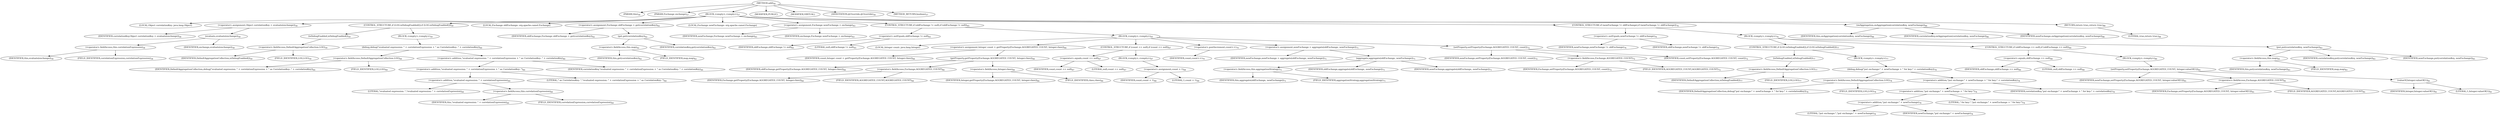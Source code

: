 digraph "add" {  
"101" [label = <(METHOD,add)<SUB>56</SUB>> ]
"7" [label = <(PARAM,this)<SUB>56</SUB>> ]
"102" [label = <(PARAM,Exchange exchange)<SUB>57</SUB>> ]
"103" [label = <(BLOCK,&lt;empty&gt;,&lt;empty&gt;)<SUB>57</SUB>> ]
"104" [label = <(LOCAL,Object correlationKey: java.lang.Object)> ]
"105" [label = <(&lt;operator&gt;.assignment,Object correlationKey = evaluate(exchange))<SUB>58</SUB>> ]
"106" [label = <(IDENTIFIER,correlationKey,Object correlationKey = evaluate(exchange))<SUB>58</SUB>> ]
"107" [label = <(evaluate,evaluate(exchange))<SUB>58</SUB>> ]
"108" [label = <(&lt;operator&gt;.fieldAccess,this.correlationExpression)<SUB>58</SUB>> ]
"109" [label = <(IDENTIFIER,this,evaluate(exchange))<SUB>58</SUB>> ]
"110" [label = <(FIELD_IDENTIFIER,correlationExpression,correlationExpression)<SUB>58</SUB>> ]
"111" [label = <(IDENTIFIER,exchange,evaluate(exchange))<SUB>58</SUB>> ]
"112" [label = <(CONTROL_STRUCTURE,if (LOG.isDebugEnabled()),if (LOG.isDebugEnabled()))<SUB>59</SUB>> ]
"113" [label = <(isDebugEnabled,isDebugEnabled())<SUB>59</SUB>> ]
"114" [label = <(&lt;operator&gt;.fieldAccess,DefaultAggregationCollection.LOG)<SUB>59</SUB>> ]
"115" [label = <(IDENTIFIER,DefaultAggregationCollection,isDebugEnabled())<SUB>59</SUB>> ]
"116" [label = <(FIELD_IDENTIFIER,LOG,LOG)<SUB>59</SUB>> ]
"117" [label = <(BLOCK,&lt;empty&gt;,&lt;empty&gt;)<SUB>59</SUB>> ]
"118" [label = <(debug,debug(&quot;evaluated expression: &quot; + correlationExpression + &quot; as CorrelationKey: &quot; + correlationKey))<SUB>60</SUB>> ]
"119" [label = <(&lt;operator&gt;.fieldAccess,DefaultAggregationCollection.LOG)<SUB>60</SUB>> ]
"120" [label = <(IDENTIFIER,DefaultAggregationCollection,debug(&quot;evaluated expression: &quot; + correlationExpression + &quot; as CorrelationKey: &quot; + correlationKey))<SUB>60</SUB>> ]
"121" [label = <(FIELD_IDENTIFIER,LOG,LOG)<SUB>60</SUB>> ]
"122" [label = <(&lt;operator&gt;.addition,&quot;evaluated expression: &quot; + correlationExpression + &quot; as CorrelationKey: &quot; + correlationKey)<SUB>60</SUB>> ]
"123" [label = <(&lt;operator&gt;.addition,&quot;evaluated expression: &quot; + correlationExpression + &quot; as CorrelationKey: &quot;)<SUB>60</SUB>> ]
"124" [label = <(&lt;operator&gt;.addition,&quot;evaluated expression: &quot; + correlationExpression)<SUB>60</SUB>> ]
"125" [label = <(LITERAL,&quot;evaluated expression: &quot;,&quot;evaluated expression: &quot; + correlationExpression)<SUB>60</SUB>> ]
"126" [label = <(&lt;operator&gt;.fieldAccess,this.correlationExpression)<SUB>60</SUB>> ]
"127" [label = <(IDENTIFIER,this,&quot;evaluated expression: &quot; + correlationExpression)<SUB>60</SUB>> ]
"128" [label = <(FIELD_IDENTIFIER,correlationExpression,correlationExpression)<SUB>60</SUB>> ]
"129" [label = <(LITERAL,&quot; as CorrelationKey: &quot;,&quot;evaluated expression: &quot; + correlationExpression + &quot; as CorrelationKey: &quot;)<SUB>60</SUB>> ]
"130" [label = <(IDENTIFIER,correlationKey,&quot;evaluated expression: &quot; + correlationExpression + &quot; as CorrelationKey: &quot; + correlationKey)<SUB>60</SUB>> ]
"131" [label = <(LOCAL,Exchange oldExchange: org.apache.camel.Exchange)> ]
"132" [label = <(&lt;operator&gt;.assignment,Exchange oldExchange = get(correlationKey))<SUB>62</SUB>> ]
"133" [label = <(IDENTIFIER,oldExchange,Exchange oldExchange = get(correlationKey))<SUB>62</SUB>> ]
"134" [label = <(get,get(correlationKey))<SUB>62</SUB>> ]
"135" [label = <(&lt;operator&gt;.fieldAccess,this.map)<SUB>62</SUB>> ]
"136" [label = <(IDENTIFIER,this,get(correlationKey))<SUB>62</SUB>> ]
"137" [label = <(FIELD_IDENTIFIER,map,map)<SUB>62</SUB>> ]
"138" [label = <(IDENTIFIER,correlationKey,get(correlationKey))<SUB>62</SUB>> ]
"139" [label = <(LOCAL,Exchange newExchange: org.apache.camel.Exchange)> ]
"140" [label = <(&lt;operator&gt;.assignment,Exchange newExchange = exchange)<SUB>63</SUB>> ]
"141" [label = <(IDENTIFIER,newExchange,Exchange newExchange = exchange)<SUB>63</SUB>> ]
"142" [label = <(IDENTIFIER,exchange,Exchange newExchange = exchange)<SUB>63</SUB>> ]
"143" [label = <(CONTROL_STRUCTURE,if (oldExchange != null),if (oldExchange != null))<SUB>65</SUB>> ]
"144" [label = <(&lt;operator&gt;.notEquals,oldExchange != null)<SUB>65</SUB>> ]
"145" [label = <(IDENTIFIER,oldExchange,oldExchange != null)<SUB>65</SUB>> ]
"146" [label = <(LITERAL,null,oldExchange != null)<SUB>65</SUB>> ]
"147" [label = <(BLOCK,&lt;empty&gt;,&lt;empty&gt;)<SUB>65</SUB>> ]
"148" [label = <(LOCAL,Integer count: java.lang.Integer)> ]
"149" [label = <(&lt;operator&gt;.assignment,Integer count = getProperty(Exchange.AGGREGATED_COUNT, Integer.class))<SUB>66</SUB>> ]
"150" [label = <(IDENTIFIER,count,Integer count = getProperty(Exchange.AGGREGATED_COUNT, Integer.class))<SUB>66</SUB>> ]
"151" [label = <(getProperty,getProperty(Exchange.AGGREGATED_COUNT, Integer.class))<SUB>66</SUB>> ]
"152" [label = <(IDENTIFIER,oldExchange,getProperty(Exchange.AGGREGATED_COUNT, Integer.class))<SUB>66</SUB>> ]
"153" [label = <(&lt;operator&gt;.fieldAccess,Exchange.AGGREGATED_COUNT)<SUB>66</SUB>> ]
"154" [label = <(IDENTIFIER,Exchange,getProperty(Exchange.AGGREGATED_COUNT, Integer.class))<SUB>66</SUB>> ]
"155" [label = <(FIELD_IDENTIFIER,AGGREGATED_COUNT,AGGREGATED_COUNT)<SUB>66</SUB>> ]
"156" [label = <(&lt;operator&gt;.fieldAccess,Integer.class)<SUB>66</SUB>> ]
"157" [label = <(IDENTIFIER,Integer,getProperty(Exchange.AGGREGATED_COUNT, Integer.class))<SUB>66</SUB>> ]
"158" [label = <(FIELD_IDENTIFIER,class,class)<SUB>66</SUB>> ]
"159" [label = <(CONTROL_STRUCTURE,if (count == null),if (count == null))<SUB>67</SUB>> ]
"160" [label = <(&lt;operator&gt;.equals,count == null)<SUB>67</SUB>> ]
"161" [label = <(IDENTIFIER,count,count == null)<SUB>67</SUB>> ]
"162" [label = <(LITERAL,null,count == null)<SUB>67</SUB>> ]
"163" [label = <(BLOCK,&lt;empty&gt;,&lt;empty&gt;)<SUB>67</SUB>> ]
"164" [label = <(&lt;operator&gt;.assignment,count = 1)<SUB>68</SUB>> ]
"165" [label = <(IDENTIFIER,count,count = 1)<SUB>68</SUB>> ]
"166" [label = <(LITERAL,1,count = 1)<SUB>68</SUB>> ]
"167" [label = <(&lt;operator&gt;.postIncrement,count++)<SUB>70</SUB>> ]
"168" [label = <(IDENTIFIER,count,count++)<SUB>70</SUB>> ]
"169" [label = <(&lt;operator&gt;.assignment,newExchange = aggregate(oldExchange, newExchange))<SUB>71</SUB>> ]
"170" [label = <(IDENTIFIER,newExchange,newExchange = aggregate(oldExchange, newExchange))<SUB>71</SUB>> ]
"171" [label = <(aggregate,aggregate(oldExchange, newExchange))<SUB>71</SUB>> ]
"172" [label = <(&lt;operator&gt;.fieldAccess,this.aggregationStrategy)<SUB>71</SUB>> ]
"173" [label = <(IDENTIFIER,this,aggregate(oldExchange, newExchange))<SUB>71</SUB>> ]
"174" [label = <(FIELD_IDENTIFIER,aggregationStrategy,aggregationStrategy)<SUB>71</SUB>> ]
"175" [label = <(IDENTIFIER,oldExchange,aggregate(oldExchange, newExchange))<SUB>71</SUB>> ]
"176" [label = <(IDENTIFIER,newExchange,aggregate(oldExchange, newExchange))<SUB>71</SUB>> ]
"177" [label = <(setProperty,setProperty(Exchange.AGGREGATED_COUNT, count))<SUB>72</SUB>> ]
"178" [label = <(IDENTIFIER,newExchange,setProperty(Exchange.AGGREGATED_COUNT, count))<SUB>72</SUB>> ]
"179" [label = <(&lt;operator&gt;.fieldAccess,Exchange.AGGREGATED_COUNT)<SUB>72</SUB>> ]
"180" [label = <(IDENTIFIER,Exchange,setProperty(Exchange.AGGREGATED_COUNT, count))<SUB>72</SUB>> ]
"181" [label = <(FIELD_IDENTIFIER,AGGREGATED_COUNT,AGGREGATED_COUNT)<SUB>72</SUB>> ]
"182" [label = <(IDENTIFIER,count,setProperty(Exchange.AGGREGATED_COUNT, count))<SUB>72</SUB>> ]
"183" [label = <(CONTROL_STRUCTURE,if (newExchange != oldExchange),if (newExchange != oldExchange))<SUB>76</SUB>> ]
"184" [label = <(&lt;operator&gt;.notEquals,newExchange != oldExchange)<SUB>76</SUB>> ]
"185" [label = <(IDENTIFIER,newExchange,newExchange != oldExchange)<SUB>76</SUB>> ]
"186" [label = <(IDENTIFIER,oldExchange,newExchange != oldExchange)<SUB>76</SUB>> ]
"187" [label = <(BLOCK,&lt;empty&gt;,&lt;empty&gt;)<SUB>76</SUB>> ]
"188" [label = <(CONTROL_STRUCTURE,if (LOG.isDebugEnabled()),if (LOG.isDebugEnabled()))<SUB>77</SUB>> ]
"189" [label = <(isDebugEnabled,isDebugEnabled())<SUB>77</SUB>> ]
"190" [label = <(&lt;operator&gt;.fieldAccess,DefaultAggregationCollection.LOG)<SUB>77</SUB>> ]
"191" [label = <(IDENTIFIER,DefaultAggregationCollection,isDebugEnabled())<SUB>77</SUB>> ]
"192" [label = <(FIELD_IDENTIFIER,LOG,LOG)<SUB>77</SUB>> ]
"193" [label = <(BLOCK,&lt;empty&gt;,&lt;empty&gt;)<SUB>77</SUB>> ]
"194" [label = <(debug,debug(&quot;put exchange:&quot; + newExchange + &quot; for key:&quot; + correlationKey))<SUB>78</SUB>> ]
"195" [label = <(&lt;operator&gt;.fieldAccess,DefaultAggregationCollection.LOG)<SUB>78</SUB>> ]
"196" [label = <(IDENTIFIER,DefaultAggregationCollection,debug(&quot;put exchange:&quot; + newExchange + &quot; for key:&quot; + correlationKey))<SUB>78</SUB>> ]
"197" [label = <(FIELD_IDENTIFIER,LOG,LOG)<SUB>78</SUB>> ]
"198" [label = <(&lt;operator&gt;.addition,&quot;put exchange:&quot; + newExchange + &quot; for key:&quot; + correlationKey)<SUB>78</SUB>> ]
"199" [label = <(&lt;operator&gt;.addition,&quot;put exchange:&quot; + newExchange + &quot; for key:&quot;)<SUB>78</SUB>> ]
"200" [label = <(&lt;operator&gt;.addition,&quot;put exchange:&quot; + newExchange)<SUB>78</SUB>> ]
"201" [label = <(LITERAL,&quot;put exchange:&quot;,&quot;put exchange:&quot; + newExchange)<SUB>78</SUB>> ]
"202" [label = <(IDENTIFIER,newExchange,&quot;put exchange:&quot; + newExchange)<SUB>78</SUB>> ]
"203" [label = <(LITERAL,&quot; for key:&quot;,&quot;put exchange:&quot; + newExchange + &quot; for key:&quot;)<SUB>78</SUB>> ]
"204" [label = <(IDENTIFIER,correlationKey,&quot;put exchange:&quot; + newExchange + &quot; for key:&quot; + correlationKey)<SUB>78</SUB>> ]
"205" [label = <(CONTROL_STRUCTURE,if (oldExchange == null),if (oldExchange == null))<SUB>80</SUB>> ]
"206" [label = <(&lt;operator&gt;.equals,oldExchange == null)<SUB>80</SUB>> ]
"207" [label = <(IDENTIFIER,oldExchange,oldExchange == null)<SUB>80</SUB>> ]
"208" [label = <(LITERAL,null,oldExchange == null)<SUB>80</SUB>> ]
"209" [label = <(BLOCK,&lt;empty&gt;,&lt;empty&gt;)<SUB>80</SUB>> ]
"210" [label = <(setProperty,setProperty(Exchange.AGGREGATED_COUNT, Integer.valueOf(1)))<SUB>81</SUB>> ]
"211" [label = <(IDENTIFIER,newExchange,setProperty(Exchange.AGGREGATED_COUNT, Integer.valueOf(1)))<SUB>81</SUB>> ]
"212" [label = <(&lt;operator&gt;.fieldAccess,Exchange.AGGREGATED_COUNT)<SUB>81</SUB>> ]
"213" [label = <(IDENTIFIER,Exchange,setProperty(Exchange.AGGREGATED_COUNT, Integer.valueOf(1)))<SUB>81</SUB>> ]
"214" [label = <(FIELD_IDENTIFIER,AGGREGATED_COUNT,AGGREGATED_COUNT)<SUB>81</SUB>> ]
"215" [label = <(valueOf,Integer.valueOf(1))<SUB>81</SUB>> ]
"216" [label = <(IDENTIFIER,Integer,Integer.valueOf(1))<SUB>81</SUB>> ]
"217" [label = <(LITERAL,1,Integer.valueOf(1))<SUB>81</SUB>> ]
"218" [label = <(put,put(correlationKey, newExchange))<SUB>83</SUB>> ]
"219" [label = <(&lt;operator&gt;.fieldAccess,this.map)<SUB>83</SUB>> ]
"220" [label = <(IDENTIFIER,this,put(correlationKey, newExchange))<SUB>83</SUB>> ]
"221" [label = <(FIELD_IDENTIFIER,map,map)<SUB>83</SUB>> ]
"222" [label = <(IDENTIFIER,correlationKey,put(correlationKey, newExchange))<SUB>83</SUB>> ]
"223" [label = <(IDENTIFIER,newExchange,put(correlationKey, newExchange))<SUB>83</SUB>> ]
"224" [label = <(onAggregation,onAggregation(correlationKey, newExchange))<SUB>86</SUB>> ]
"6" [label = <(IDENTIFIER,this,onAggregation(correlationKey, newExchange))<SUB>86</SUB>> ]
"225" [label = <(IDENTIFIER,correlationKey,onAggregation(correlationKey, newExchange))<SUB>86</SUB>> ]
"226" [label = <(IDENTIFIER,newExchange,onAggregation(correlationKey, newExchange))<SUB>86</SUB>> ]
"227" [label = <(RETURN,return true;,return true;)<SUB>88</SUB>> ]
"228" [label = <(LITERAL,true,return true;)<SUB>88</SUB>> ]
"229" [label = <(MODIFIER,PUBLIC)> ]
"230" [label = <(MODIFIER,VIRTUAL)> ]
"231" [label = <(ANNOTATION,@Override,@Override)<SUB>56</SUB>> ]
"232" [label = <(METHOD_RETURN,boolean)<SUB>57</SUB>> ]
  "101" -> "7" 
  "101" -> "102" 
  "101" -> "103" 
  "101" -> "229" 
  "101" -> "230" 
  "101" -> "231" 
  "101" -> "232" 
  "103" -> "104" 
  "103" -> "105" 
  "103" -> "112" 
  "103" -> "131" 
  "103" -> "132" 
  "103" -> "139" 
  "103" -> "140" 
  "103" -> "143" 
  "103" -> "183" 
  "103" -> "224" 
  "103" -> "227" 
  "105" -> "106" 
  "105" -> "107" 
  "107" -> "108" 
  "107" -> "111" 
  "108" -> "109" 
  "108" -> "110" 
  "112" -> "113" 
  "112" -> "117" 
  "113" -> "114" 
  "114" -> "115" 
  "114" -> "116" 
  "117" -> "118" 
  "118" -> "119" 
  "118" -> "122" 
  "119" -> "120" 
  "119" -> "121" 
  "122" -> "123" 
  "122" -> "130" 
  "123" -> "124" 
  "123" -> "129" 
  "124" -> "125" 
  "124" -> "126" 
  "126" -> "127" 
  "126" -> "128" 
  "132" -> "133" 
  "132" -> "134" 
  "134" -> "135" 
  "134" -> "138" 
  "135" -> "136" 
  "135" -> "137" 
  "140" -> "141" 
  "140" -> "142" 
  "143" -> "144" 
  "143" -> "147" 
  "144" -> "145" 
  "144" -> "146" 
  "147" -> "148" 
  "147" -> "149" 
  "147" -> "159" 
  "147" -> "167" 
  "147" -> "169" 
  "147" -> "177" 
  "149" -> "150" 
  "149" -> "151" 
  "151" -> "152" 
  "151" -> "153" 
  "151" -> "156" 
  "153" -> "154" 
  "153" -> "155" 
  "156" -> "157" 
  "156" -> "158" 
  "159" -> "160" 
  "159" -> "163" 
  "160" -> "161" 
  "160" -> "162" 
  "163" -> "164" 
  "164" -> "165" 
  "164" -> "166" 
  "167" -> "168" 
  "169" -> "170" 
  "169" -> "171" 
  "171" -> "172" 
  "171" -> "175" 
  "171" -> "176" 
  "172" -> "173" 
  "172" -> "174" 
  "177" -> "178" 
  "177" -> "179" 
  "177" -> "182" 
  "179" -> "180" 
  "179" -> "181" 
  "183" -> "184" 
  "183" -> "187" 
  "184" -> "185" 
  "184" -> "186" 
  "187" -> "188" 
  "187" -> "205" 
  "187" -> "218" 
  "188" -> "189" 
  "188" -> "193" 
  "189" -> "190" 
  "190" -> "191" 
  "190" -> "192" 
  "193" -> "194" 
  "194" -> "195" 
  "194" -> "198" 
  "195" -> "196" 
  "195" -> "197" 
  "198" -> "199" 
  "198" -> "204" 
  "199" -> "200" 
  "199" -> "203" 
  "200" -> "201" 
  "200" -> "202" 
  "205" -> "206" 
  "205" -> "209" 
  "206" -> "207" 
  "206" -> "208" 
  "209" -> "210" 
  "210" -> "211" 
  "210" -> "212" 
  "210" -> "215" 
  "212" -> "213" 
  "212" -> "214" 
  "215" -> "216" 
  "215" -> "217" 
  "218" -> "219" 
  "218" -> "222" 
  "218" -> "223" 
  "219" -> "220" 
  "219" -> "221" 
  "224" -> "6" 
  "224" -> "225" 
  "224" -> "226" 
  "227" -> "228" 
}
